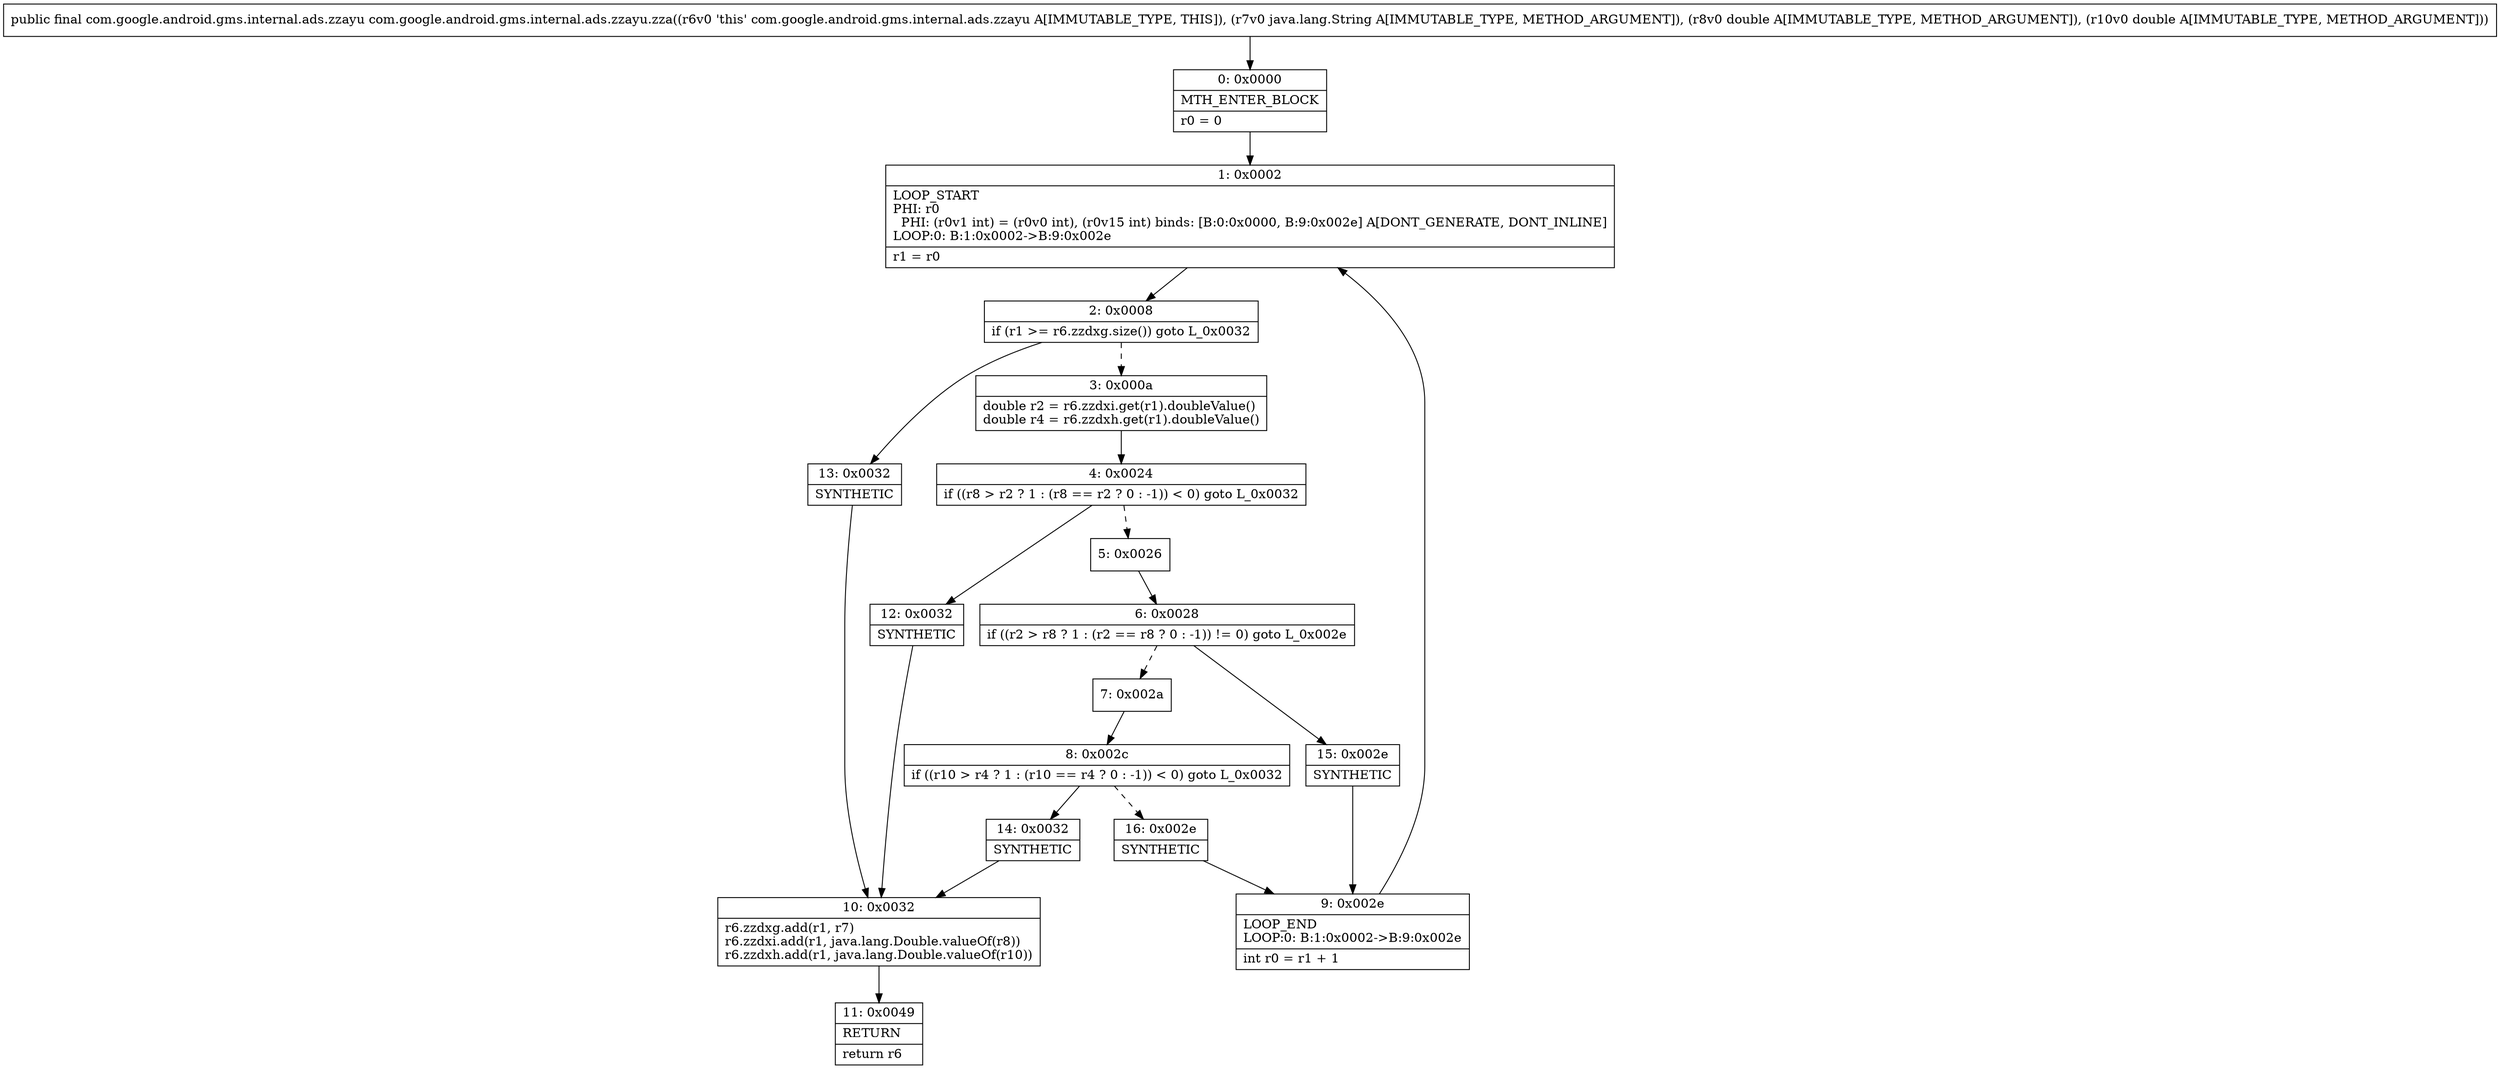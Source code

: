 digraph "CFG forcom.google.android.gms.internal.ads.zzayu.zza(Ljava\/lang\/String;DD)Lcom\/google\/android\/gms\/internal\/ads\/zzayu;" {
Node_0 [shape=record,label="{0\:\ 0x0000|MTH_ENTER_BLOCK\l|r0 = 0\l}"];
Node_1 [shape=record,label="{1\:\ 0x0002|LOOP_START\lPHI: r0 \l  PHI: (r0v1 int) = (r0v0 int), (r0v15 int) binds: [B:0:0x0000, B:9:0x002e] A[DONT_GENERATE, DONT_INLINE]\lLOOP:0: B:1:0x0002\-\>B:9:0x002e\l|r1 = r0\l}"];
Node_2 [shape=record,label="{2\:\ 0x0008|if (r1 \>= r6.zzdxg.size()) goto L_0x0032\l}"];
Node_3 [shape=record,label="{3\:\ 0x000a|double r2 = r6.zzdxi.get(r1).doubleValue()\ldouble r4 = r6.zzdxh.get(r1).doubleValue()\l}"];
Node_4 [shape=record,label="{4\:\ 0x0024|if ((r8 \> r2 ? 1 : (r8 == r2 ? 0 : \-1)) \< 0) goto L_0x0032\l}"];
Node_5 [shape=record,label="{5\:\ 0x0026}"];
Node_6 [shape=record,label="{6\:\ 0x0028|if ((r2 \> r8 ? 1 : (r2 == r8 ? 0 : \-1)) != 0) goto L_0x002e\l}"];
Node_7 [shape=record,label="{7\:\ 0x002a}"];
Node_8 [shape=record,label="{8\:\ 0x002c|if ((r10 \> r4 ? 1 : (r10 == r4 ? 0 : \-1)) \< 0) goto L_0x0032\l}"];
Node_9 [shape=record,label="{9\:\ 0x002e|LOOP_END\lLOOP:0: B:1:0x0002\-\>B:9:0x002e\l|int r0 = r1 + 1\l}"];
Node_10 [shape=record,label="{10\:\ 0x0032|r6.zzdxg.add(r1, r7)\lr6.zzdxi.add(r1, java.lang.Double.valueOf(r8))\lr6.zzdxh.add(r1, java.lang.Double.valueOf(r10))\l}"];
Node_11 [shape=record,label="{11\:\ 0x0049|RETURN\l|return r6\l}"];
Node_12 [shape=record,label="{12\:\ 0x0032|SYNTHETIC\l}"];
Node_13 [shape=record,label="{13\:\ 0x0032|SYNTHETIC\l}"];
Node_14 [shape=record,label="{14\:\ 0x0032|SYNTHETIC\l}"];
Node_15 [shape=record,label="{15\:\ 0x002e|SYNTHETIC\l}"];
Node_16 [shape=record,label="{16\:\ 0x002e|SYNTHETIC\l}"];
MethodNode[shape=record,label="{public final com.google.android.gms.internal.ads.zzayu com.google.android.gms.internal.ads.zzayu.zza((r6v0 'this' com.google.android.gms.internal.ads.zzayu A[IMMUTABLE_TYPE, THIS]), (r7v0 java.lang.String A[IMMUTABLE_TYPE, METHOD_ARGUMENT]), (r8v0 double A[IMMUTABLE_TYPE, METHOD_ARGUMENT]), (r10v0 double A[IMMUTABLE_TYPE, METHOD_ARGUMENT])) }"];
MethodNode -> Node_0;
Node_0 -> Node_1;
Node_1 -> Node_2;
Node_2 -> Node_3[style=dashed];
Node_2 -> Node_13;
Node_3 -> Node_4;
Node_4 -> Node_5[style=dashed];
Node_4 -> Node_12;
Node_5 -> Node_6;
Node_6 -> Node_7[style=dashed];
Node_6 -> Node_15;
Node_7 -> Node_8;
Node_8 -> Node_14;
Node_8 -> Node_16[style=dashed];
Node_9 -> Node_1;
Node_10 -> Node_11;
Node_12 -> Node_10;
Node_13 -> Node_10;
Node_14 -> Node_10;
Node_15 -> Node_9;
Node_16 -> Node_9;
}


